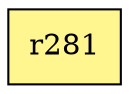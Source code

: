 digraph G {
rankdir=BT;ranksep="2.0";
"r281" [shape=record,fillcolor=khaki1,style=filled,label="{r281}"];
}